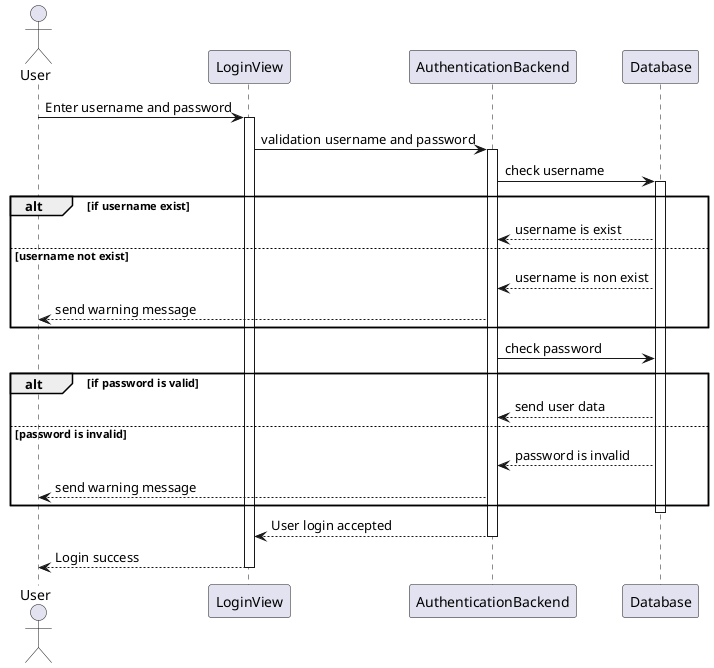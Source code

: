 @startuml
Actor User
User -> LoginView : Enter username and password
activate LoginView
LoginView -> AuthenticationBackend : validation username and password
activate AuthenticationBackend
AuthenticationBackend -> Database : check username
activate Database
alt if username exist
Database --> AuthenticationBackend : username is exist
else username not exist
Database --> AuthenticationBackend : username is non exist
AuthenticationBackend --> User : send warning message
end
AuthenticationBackend -> Database : check password
alt if password is valid
Database --> AuthenticationBackend : send user data
else password is invalid
Database --> AuthenticationBackend : password is invalid
AuthenticationBackend --> User : send warning message
end
deactivate Database
AuthenticationBackend --> LoginView : User login accepted
deactivate AuthenticationBackend
LoginView --> User : Login success
deactivate LoginView
@enduml
